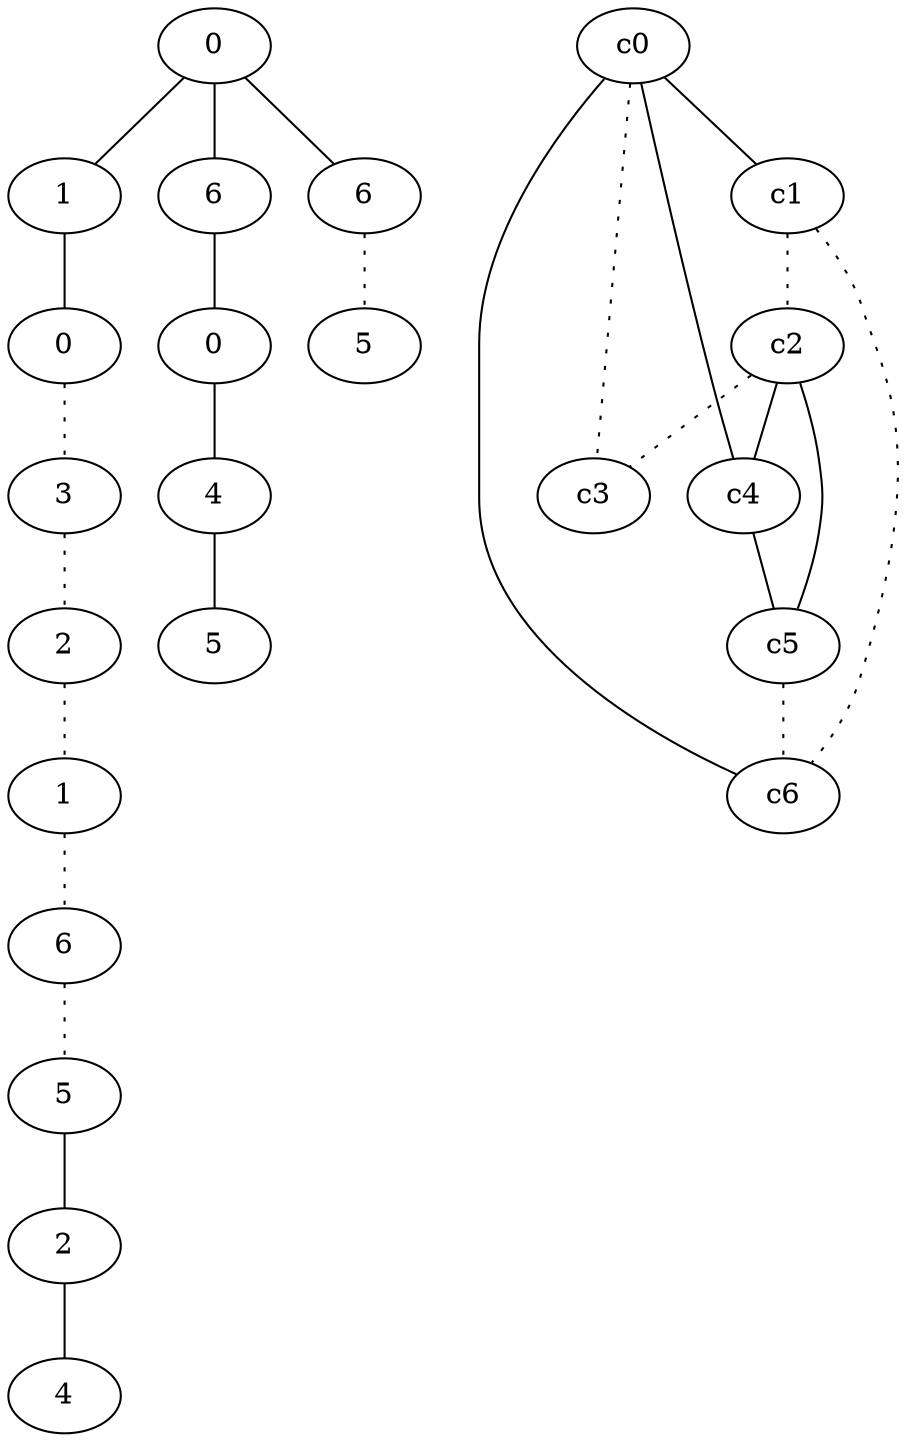 graph {
a0[label=0];
a1[label=1];
a2[label=0];
a3[label=3];
a4[label=2];
a5[label=1];
a6[label=6];
a7[label=5];
a8[label=2];
a9[label=4];
a10[label=6];
a11[label=0];
a12[label=4];
a13[label=5];
a14[label=6];
a15[label=5];
a0 -- a1;
a0 -- a10;
a0 -- a14;
a1 -- a2;
a2 -- a3 [style=dotted];
a3 -- a4 [style=dotted];
a4 -- a5 [style=dotted];
a5 -- a6 [style=dotted];
a6 -- a7 [style=dotted];
a7 -- a8;
a8 -- a9;
a10 -- a11;
a11 -- a12;
a12 -- a13;
a14 -- a15 [style=dotted];
c0 -- c1;
c0 -- c3 [style=dotted];
c0 -- c4;
c0 -- c6;
c1 -- c2 [style=dotted];
c1 -- c6 [style=dotted];
c2 -- c3 [style=dotted];
c2 -- c4;
c2 -- c5;
c4 -- c5;
c5 -- c6 [style=dotted];
}
